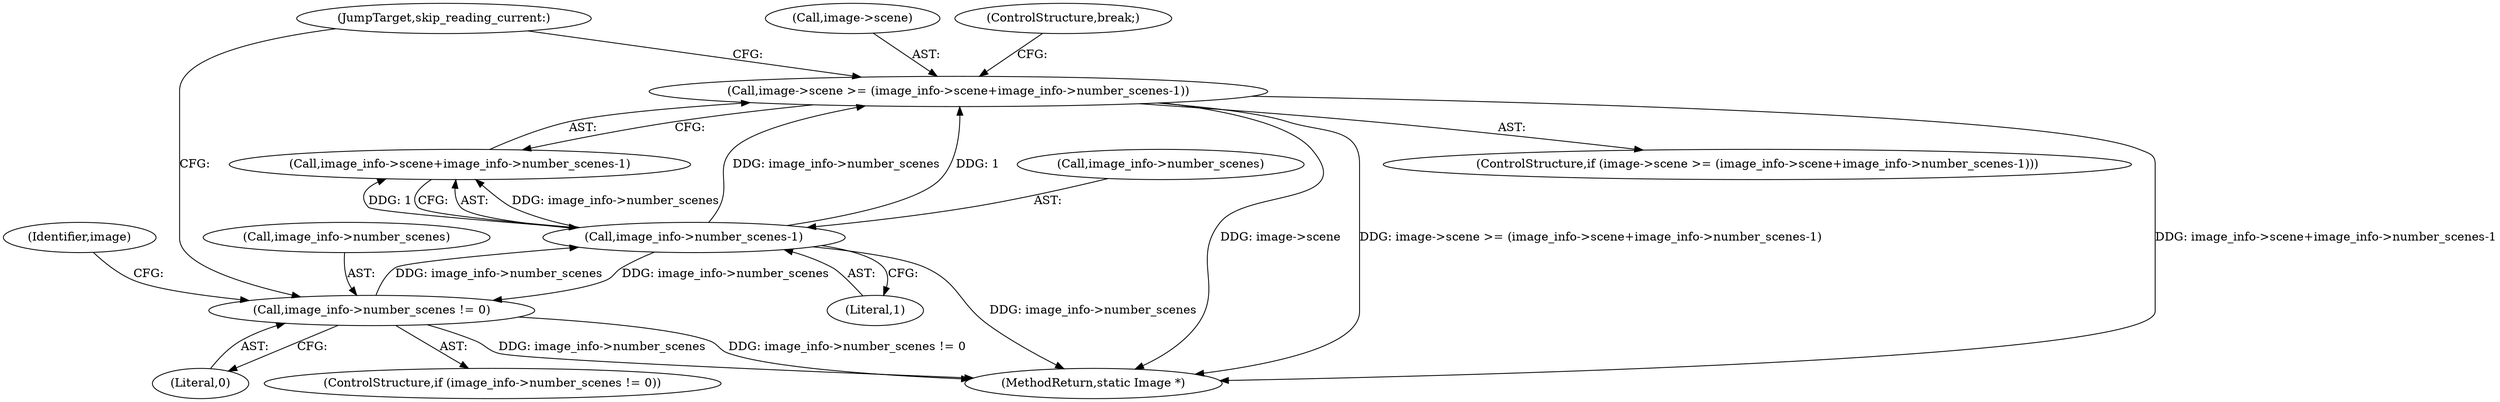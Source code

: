 digraph "0_ImageMagick_f7206618d27c2e69d977abf40e3035a33e5f6be0_0@pointer" {
"1000852" [label="(Call,image->scene >= (image_info->scene+image_info->number_scenes-1))"];
"1000860" [label="(Call,image_info->number_scenes-1)"];
"1000846" [label="(Call,image_info->number_scenes != 0)"];
"1000847" [label="(Call,image_info->number_scenes)"];
"1000850" [label="(Literal,0)"];
"1000861" [label="(Call,image_info->number_scenes)"];
"1000854" [label="(Identifier,image)"];
"1000851" [label="(ControlStructure,if (image->scene >= (image_info->scene+image_info->number_scenes-1)))"];
"1000846" [label="(Call,image_info->number_scenes != 0)"];
"1000860" [label="(Call,image_info->number_scenes-1)"];
"1000856" [label="(Call,image_info->scene+image_info->number_scenes-1)"];
"1000852" [label="(Call,image->scene >= (image_info->scene+image_info->number_scenes-1))"];
"1000853" [label="(Call,image->scene)"];
"1000864" [label="(Literal,1)"];
"1000845" [label="(ControlStructure,if (image_info->number_scenes != 0))"];
"1000866" [label="(JumpTarget,skip_reading_current:)"];
"1000865" [label="(ControlStructure,break;)"];
"1000915" [label="(MethodReturn,static Image *)"];
"1000852" -> "1000851"  [label="AST: "];
"1000852" -> "1000856"  [label="CFG: "];
"1000853" -> "1000852"  [label="AST: "];
"1000856" -> "1000852"  [label="AST: "];
"1000865" -> "1000852"  [label="CFG: "];
"1000866" -> "1000852"  [label="CFG: "];
"1000852" -> "1000915"  [label="DDG: image->scene"];
"1000852" -> "1000915"  [label="DDG: image->scene >= (image_info->scene+image_info->number_scenes-1)"];
"1000852" -> "1000915"  [label="DDG: image_info->scene+image_info->number_scenes-1"];
"1000860" -> "1000852"  [label="DDG: image_info->number_scenes"];
"1000860" -> "1000852"  [label="DDG: 1"];
"1000860" -> "1000856"  [label="AST: "];
"1000860" -> "1000864"  [label="CFG: "];
"1000861" -> "1000860"  [label="AST: "];
"1000864" -> "1000860"  [label="AST: "];
"1000856" -> "1000860"  [label="CFG: "];
"1000860" -> "1000915"  [label="DDG: image_info->number_scenes"];
"1000860" -> "1000846"  [label="DDG: image_info->number_scenes"];
"1000860" -> "1000856"  [label="DDG: image_info->number_scenes"];
"1000860" -> "1000856"  [label="DDG: 1"];
"1000846" -> "1000860"  [label="DDG: image_info->number_scenes"];
"1000846" -> "1000845"  [label="AST: "];
"1000846" -> "1000850"  [label="CFG: "];
"1000847" -> "1000846"  [label="AST: "];
"1000850" -> "1000846"  [label="AST: "];
"1000854" -> "1000846"  [label="CFG: "];
"1000866" -> "1000846"  [label="CFG: "];
"1000846" -> "1000915"  [label="DDG: image_info->number_scenes != 0"];
"1000846" -> "1000915"  [label="DDG: image_info->number_scenes"];
}
